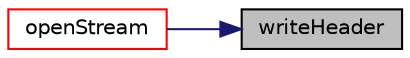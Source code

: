 digraph "writeHeader"
{
 // LATEX_PDF_SIZE
  edge [fontname="Helvetica",fontsize="10",labelfontname="Helvetica",labelfontsize="10"];
  node [fontname="Helvetica",fontsize="10",shape=record];
  rankdir="RL";
  Node1 [label="writeHeader",height=0.2,width=0.4,color="black", fillcolor="grey75", style="filled", fontcolor="black",tooltip=" "];
  Node1 -> Node2 [dir="back",color="midnightblue",fontsize="10",style="solid",fontname="Helvetica"];
  Node2 [label="openStream",height=0.2,width=0.4,color="red", fillcolor="white", style="filled",URL="$classpFlow_1_1vtkFile.html#a6b1c664a44d1d5913a0fd139c1bd5f5c",tooltip=" "];
}
